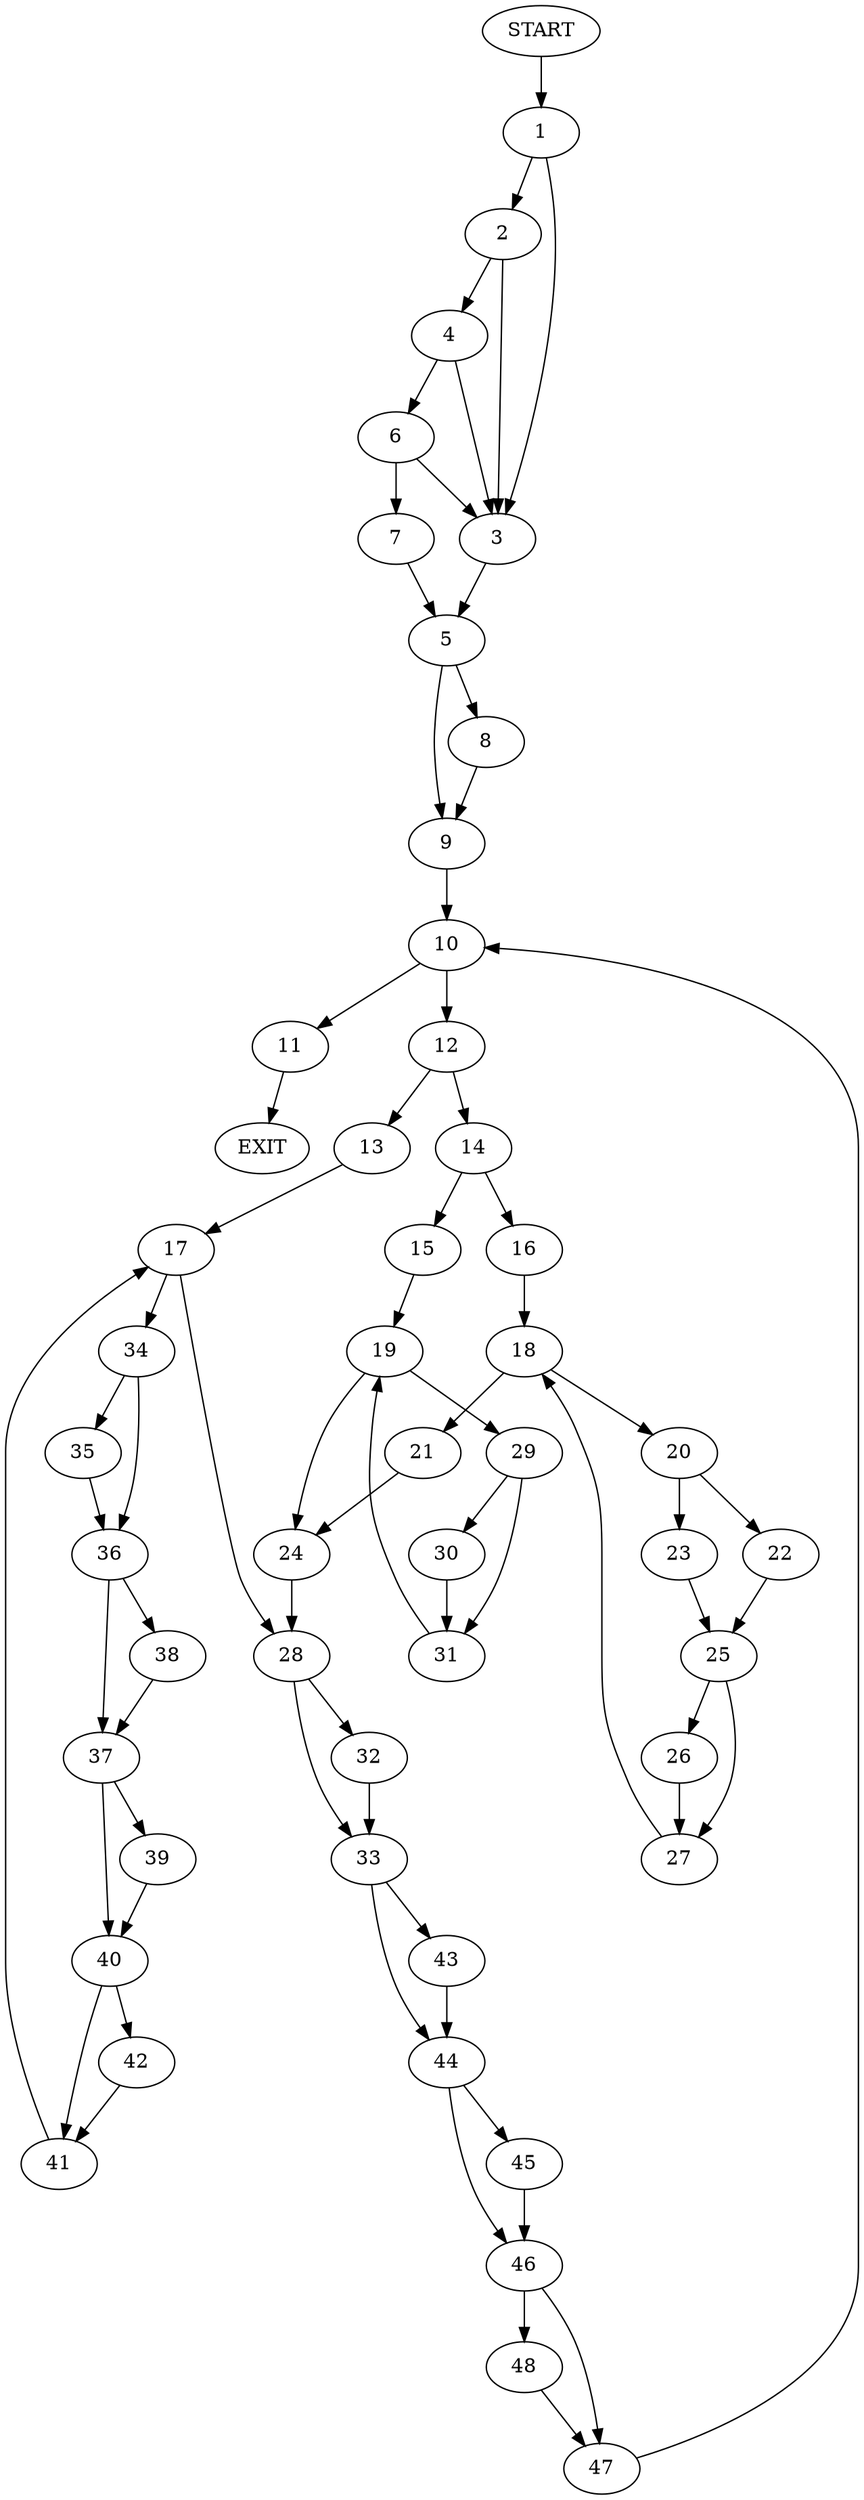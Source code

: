 digraph {
0 [label="START"]
49 [label="EXIT"]
0 -> 1
1 -> 2
1 -> 3
2 -> 4
2 -> 3
3 -> 5
4 -> 6
4 -> 3
6 -> 7
6 -> 3
7 -> 5
5 -> 8
5 -> 9
9 -> 10
8 -> 9
10 -> 11
10 -> 12
12 -> 13
12 -> 14
11 -> 49
14 -> 15
14 -> 16
13 -> 17
16 -> 18
15 -> 19
18 -> 20
18 -> 21
20 -> 22
20 -> 23
21 -> 24
22 -> 25
23 -> 25
25 -> 26
25 -> 27
26 -> 27
27 -> 18
24 -> 28
19 -> 24
19 -> 29
29 -> 30
29 -> 31
31 -> 19
30 -> 31
28 -> 32
28 -> 33
17 -> 34
17 -> 28
34 -> 35
34 -> 36
35 -> 36
36 -> 37
36 -> 38
37 -> 39
37 -> 40
38 -> 37
39 -> 40
40 -> 41
40 -> 42
42 -> 41
41 -> 17
32 -> 33
33 -> 43
33 -> 44
44 -> 45
44 -> 46
43 -> 44
46 -> 47
46 -> 48
45 -> 46
47 -> 10
48 -> 47
}
